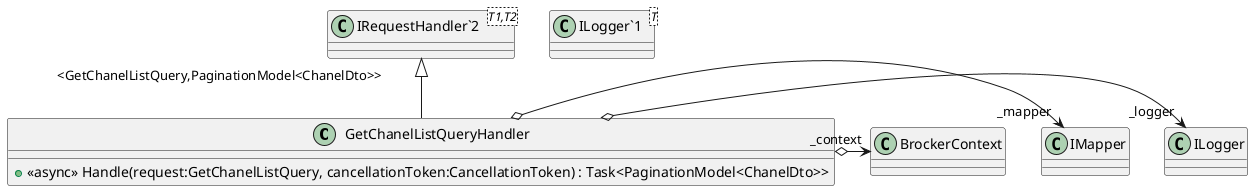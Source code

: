 @startuml
class GetChanelListQueryHandler {
    + <<async>> Handle(request:GetChanelListQuery, cancellationToken:CancellationToken) : Task<PaginationModel<ChanelDto>>
}
class "ILogger`1"<T> {
}
class "IRequestHandler`2"<T1,T2> {
}
"IRequestHandler`2" "<GetChanelListQuery,PaginationModel<ChanelDto>>" <|-- GetChanelListQueryHandler
GetChanelListQueryHandler o-> "_logger" ILogger
GetChanelListQueryHandler o-> "_mapper" IMapper
GetChanelListQueryHandler o-> "_context" BrockerContext
@enduml
